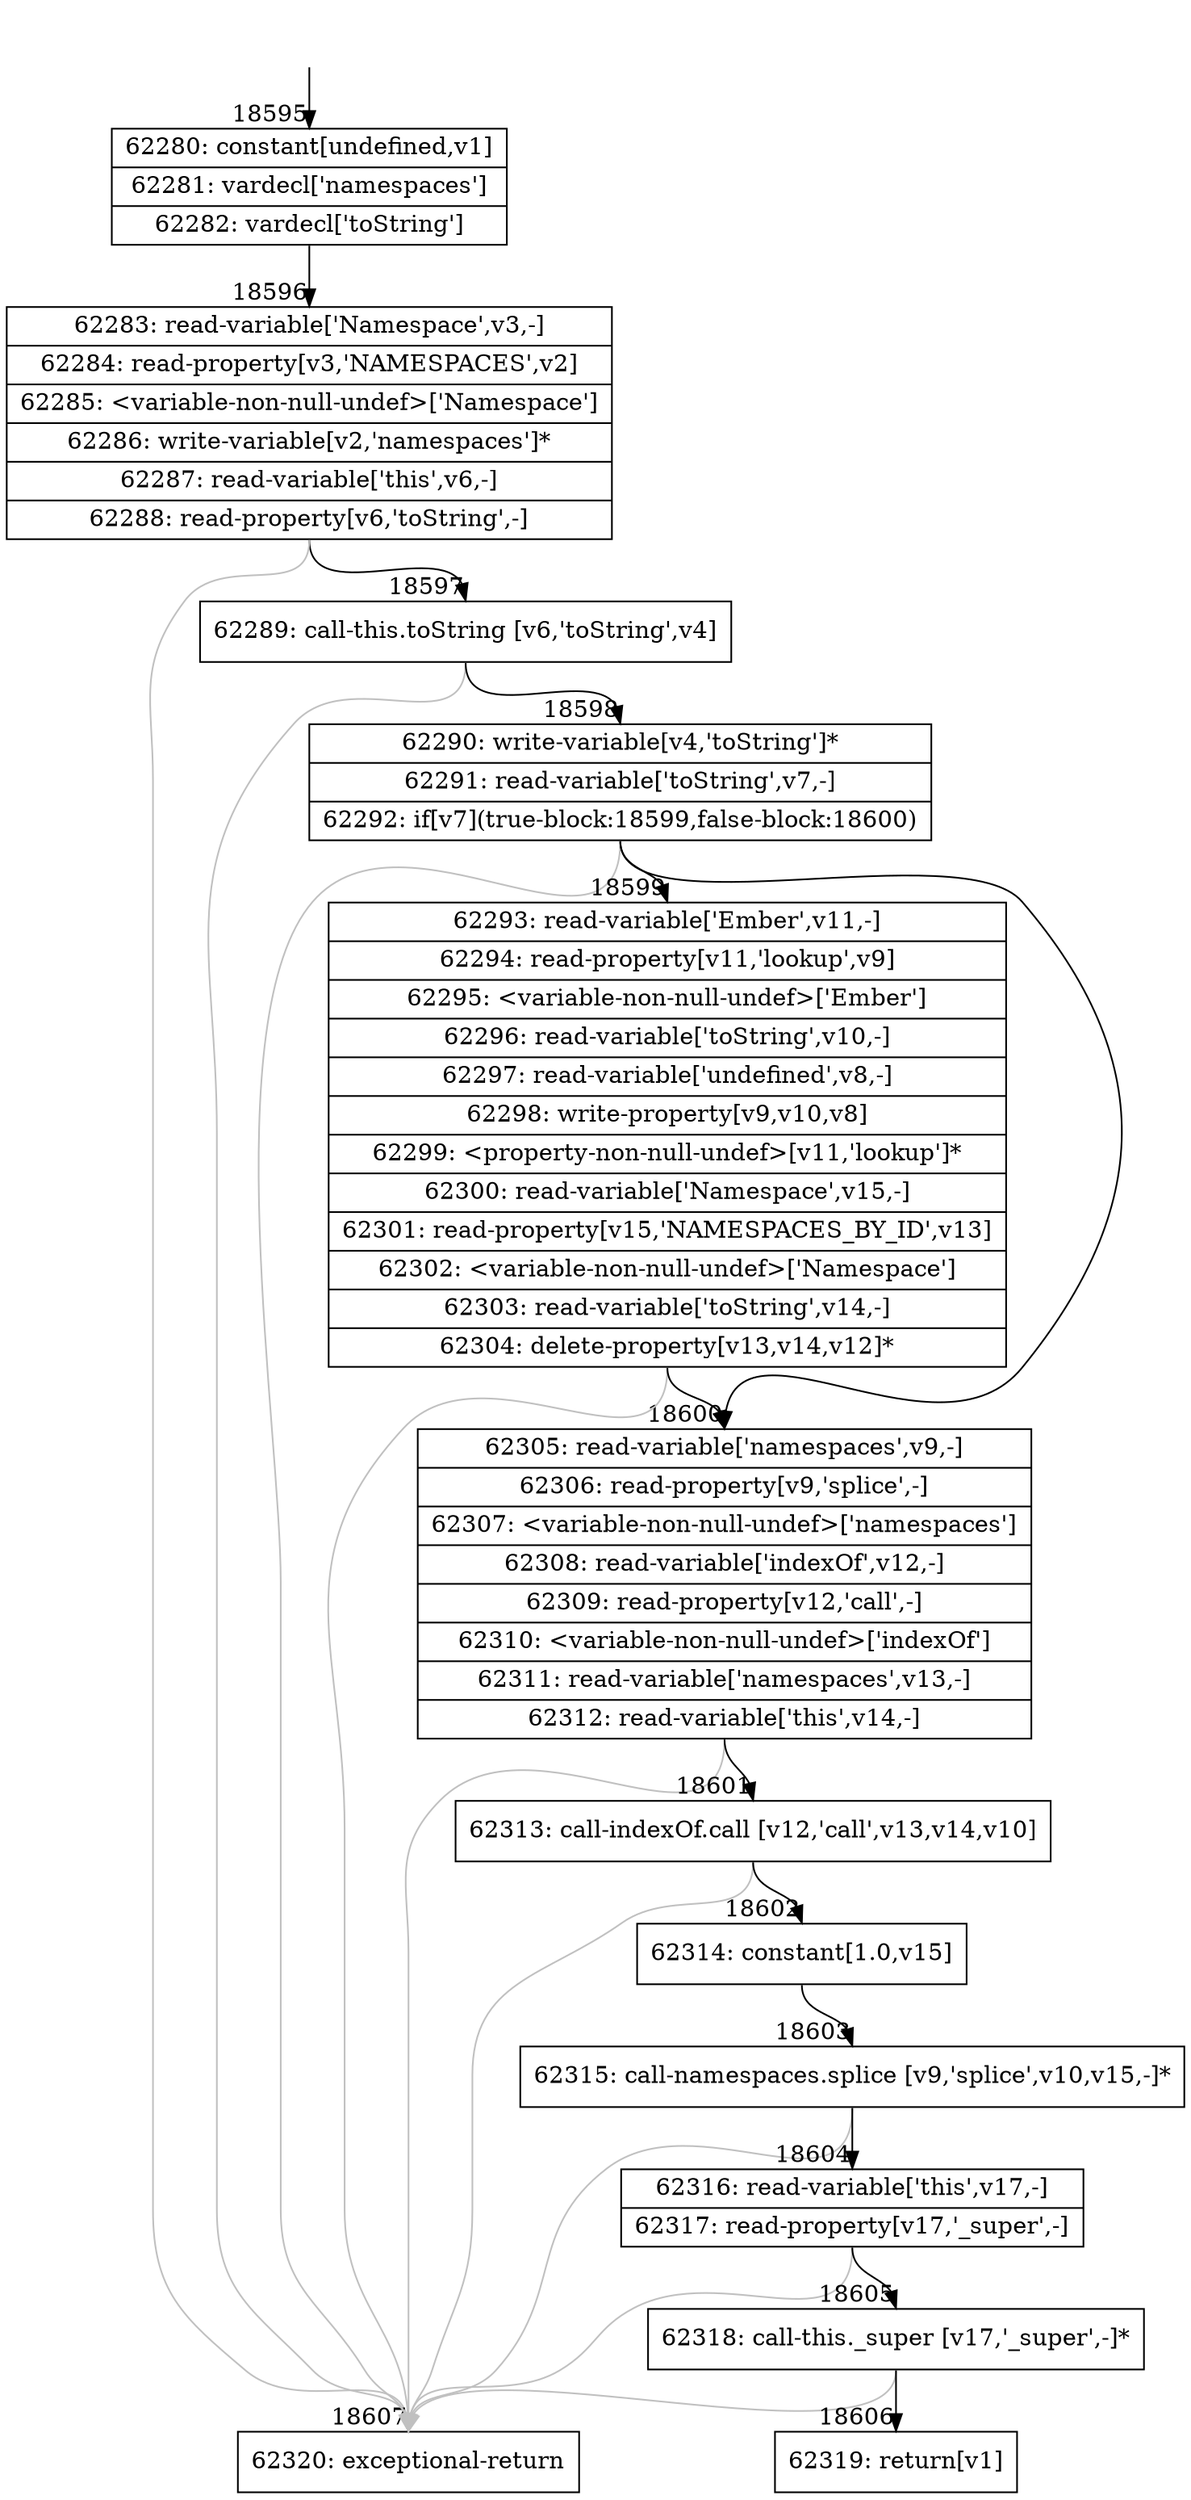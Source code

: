 digraph {
rankdir="TD"
BB_entry1603[shape=none,label=""];
BB_entry1603 -> BB18595 [tailport=s, headport=n, headlabel="    18595"]
BB18595 [shape=record label="{62280: constant[undefined,v1]|62281: vardecl['namespaces']|62282: vardecl['toString']}" ] 
BB18595 -> BB18596 [tailport=s, headport=n, headlabel="      18596"]
BB18596 [shape=record label="{62283: read-variable['Namespace',v3,-]|62284: read-property[v3,'NAMESPACES',v2]|62285: \<variable-non-null-undef\>['Namespace']|62286: write-variable[v2,'namespaces']*|62287: read-variable['this',v6,-]|62288: read-property[v6,'toString',-]}" ] 
BB18596 -> BB18597 [tailport=s, headport=n, headlabel="      18597"]
BB18596 -> BB18607 [tailport=s, headport=n, color=gray, headlabel="      18607"]
BB18597 [shape=record label="{62289: call-this.toString [v6,'toString',v4]}" ] 
BB18597 -> BB18598 [tailport=s, headport=n, headlabel="      18598"]
BB18597 -> BB18607 [tailport=s, headport=n, color=gray]
BB18598 [shape=record label="{62290: write-variable[v4,'toString']*|62291: read-variable['toString',v7,-]|62292: if[v7](true-block:18599,false-block:18600)}" ] 
BB18598 -> BB18599 [tailport=s, headport=n, headlabel="      18599"]
BB18598 -> BB18600 [tailport=s, headport=n, headlabel="      18600"]
BB18598 -> BB18607 [tailport=s, headport=n, color=gray]
BB18599 [shape=record label="{62293: read-variable['Ember',v11,-]|62294: read-property[v11,'lookup',v9]|62295: \<variable-non-null-undef\>['Ember']|62296: read-variable['toString',v10,-]|62297: read-variable['undefined',v8,-]|62298: write-property[v9,v10,v8]|62299: \<property-non-null-undef\>[v11,'lookup']*|62300: read-variable['Namespace',v15,-]|62301: read-property[v15,'NAMESPACES_BY_ID',v13]|62302: \<variable-non-null-undef\>['Namespace']|62303: read-variable['toString',v14,-]|62304: delete-property[v13,v14,v12]*}" ] 
BB18599 -> BB18600 [tailport=s, headport=n]
BB18599 -> BB18607 [tailport=s, headport=n, color=gray]
BB18600 [shape=record label="{62305: read-variable['namespaces',v9,-]|62306: read-property[v9,'splice',-]|62307: \<variable-non-null-undef\>['namespaces']|62308: read-variable['indexOf',v12,-]|62309: read-property[v12,'call',-]|62310: \<variable-non-null-undef\>['indexOf']|62311: read-variable['namespaces',v13,-]|62312: read-variable['this',v14,-]}" ] 
BB18600 -> BB18601 [tailport=s, headport=n, headlabel="      18601"]
BB18600 -> BB18607 [tailport=s, headport=n, color=gray]
BB18601 [shape=record label="{62313: call-indexOf.call [v12,'call',v13,v14,v10]}" ] 
BB18601 -> BB18602 [tailport=s, headport=n, headlabel="      18602"]
BB18601 -> BB18607 [tailport=s, headport=n, color=gray]
BB18602 [shape=record label="{62314: constant[1.0,v15]}" ] 
BB18602 -> BB18603 [tailport=s, headport=n, headlabel="      18603"]
BB18603 [shape=record label="{62315: call-namespaces.splice [v9,'splice',v10,v15,-]*}" ] 
BB18603 -> BB18604 [tailport=s, headport=n, headlabel="      18604"]
BB18603 -> BB18607 [tailport=s, headport=n, color=gray]
BB18604 [shape=record label="{62316: read-variable['this',v17,-]|62317: read-property[v17,'_super',-]}" ] 
BB18604 -> BB18605 [tailport=s, headport=n, headlabel="      18605"]
BB18604 -> BB18607 [tailport=s, headport=n, color=gray]
BB18605 [shape=record label="{62318: call-this._super [v17,'_super',-]*}" ] 
BB18605 -> BB18606 [tailport=s, headport=n, headlabel="      18606"]
BB18605 -> BB18607 [tailport=s, headport=n, color=gray]
BB18606 [shape=record label="{62319: return[v1]}" ] 
BB18607 [shape=record label="{62320: exceptional-return}" ] 
//#$~ 34854
}
